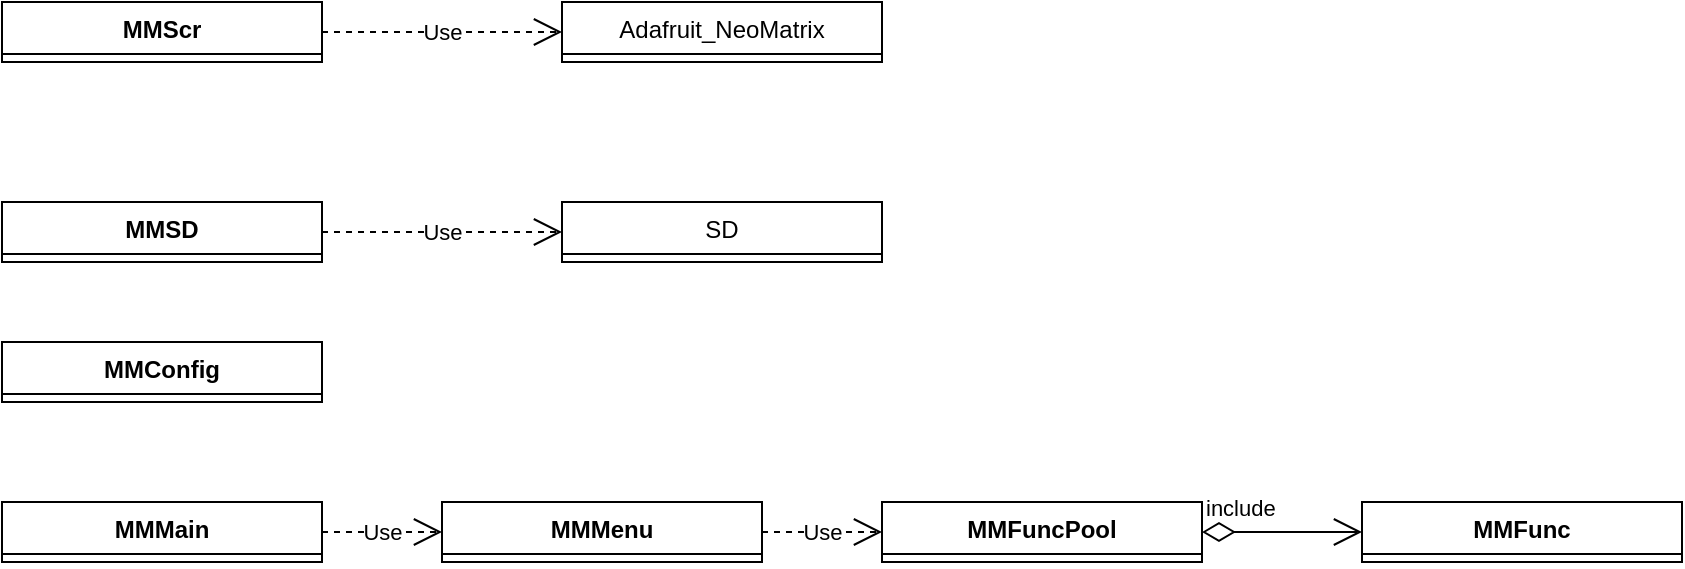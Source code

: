 <mxfile>
    <diagram id="Tj5E5Kw_MaCOXeDOylkp" name="软件结构">
        <mxGraphModel dx="1329" dy="780" grid="1" gridSize="10" guides="1" tooltips="1" connect="1" arrows="1" fold="1" page="1" pageScale="1" pageWidth="1169" pageHeight="827" math="0" shadow="0">
            <root>
                <mxCell id="0"/>
                <mxCell id="1" parent="0"/>
                <mxCell id="2" value="MMScr" style="swimlane;fontStyle=1;align=center;verticalAlign=top;childLayout=stackLayout;horizontal=1;startSize=26;horizontalStack=0;resizeParent=1;resizeParentMax=0;resizeLast=0;collapsible=1;marginBottom=0;" parent="1" vertex="1" collapsed="1">
                    <mxGeometry x="80" y="80" width="160" height="30" as="geometry">
                        <mxRectangle x="210" y="250" width="160" height="86" as="alternateBounds"/>
                    </mxGeometry>
                </mxCell>
                <mxCell id="3" value="+ field: type" style="text;strokeColor=none;fillColor=none;align=left;verticalAlign=top;spacingLeft=4;spacingRight=4;overflow=hidden;rotatable=0;points=[[0,0.5],[1,0.5]];portConstraint=eastwest;" parent="2" vertex="1">
                    <mxGeometry y="26" width="160" height="26" as="geometry"/>
                </mxCell>
                <mxCell id="4" value="" style="line;strokeWidth=1;fillColor=none;align=left;verticalAlign=middle;spacingTop=-1;spacingLeft=3;spacingRight=3;rotatable=0;labelPosition=right;points=[];portConstraint=eastwest;strokeColor=inherit;" parent="2" vertex="1">
                    <mxGeometry y="52" width="160" height="8" as="geometry"/>
                </mxCell>
                <mxCell id="5" value="+ method(type): type" style="text;strokeColor=none;fillColor=none;align=left;verticalAlign=top;spacingLeft=4;spacingRight=4;overflow=hidden;rotatable=0;points=[[0,0.5],[1,0.5]];portConstraint=eastwest;" parent="2" vertex="1">
                    <mxGeometry y="60" width="160" height="26" as="geometry"/>
                </mxCell>
                <mxCell id="6" value="Use" style="endArrow=open;endSize=12;dashed=1;html=1;" parent="1" source="2" target="7" edge="1">
                    <mxGeometry width="160" relative="1" as="geometry">
                        <mxPoint x="470" y="180" as="sourcePoint"/>
                        <mxPoint x="330" y="220" as="targetPoint"/>
                    </mxGeometry>
                </mxCell>
                <mxCell id="7" value="Adafruit_NeoMatrix" style="swimlane;fontStyle=0;childLayout=stackLayout;horizontal=1;startSize=26;fillColor=none;horizontalStack=0;resizeParent=1;resizeParentMax=0;resizeLast=0;collapsible=1;marginBottom=0;" parent="1" vertex="1" collapsed="1">
                    <mxGeometry x="360" y="80" width="160" height="30" as="geometry">
                        <mxRectangle x="360" y="250" width="180" height="104" as="alternateBounds"/>
                    </mxGeometry>
                </mxCell>
                <mxCell id="8" value="+ field: type" style="text;strokeColor=none;fillColor=none;align=left;verticalAlign=top;spacingLeft=4;spacingRight=4;overflow=hidden;rotatable=0;points=[[0,0.5],[1,0.5]];portConstraint=eastwest;" parent="7" vertex="1">
                    <mxGeometry y="26" width="180" height="26" as="geometry"/>
                </mxCell>
                <mxCell id="9" value="+ field: type" style="text;strokeColor=none;fillColor=none;align=left;verticalAlign=top;spacingLeft=4;spacingRight=4;overflow=hidden;rotatable=0;points=[[0,0.5],[1,0.5]];portConstraint=eastwest;" parent="7" vertex="1">
                    <mxGeometry y="52" width="180" height="26" as="geometry"/>
                </mxCell>
                <mxCell id="10" value="+ field: type" style="text;strokeColor=none;fillColor=none;align=left;verticalAlign=top;spacingLeft=4;spacingRight=4;overflow=hidden;rotatable=0;points=[[0,0.5],[1,0.5]];portConstraint=eastwest;" parent="7" vertex="1">
                    <mxGeometry y="78" width="180" height="26" as="geometry"/>
                </mxCell>
                <mxCell id="11" value="MMSD" style="swimlane;fontStyle=1;align=center;verticalAlign=top;childLayout=stackLayout;horizontal=1;startSize=26;horizontalStack=0;resizeParent=1;resizeParentMax=0;resizeLast=0;collapsible=1;marginBottom=0;" parent="1" vertex="1" collapsed="1">
                    <mxGeometry x="80" y="180" width="160" height="30" as="geometry">
                        <mxRectangle x="210" y="250" width="160" height="86" as="alternateBounds"/>
                    </mxGeometry>
                </mxCell>
                <mxCell id="12" value="+ field: type" style="text;strokeColor=none;fillColor=none;align=left;verticalAlign=top;spacingLeft=4;spacingRight=4;overflow=hidden;rotatable=0;points=[[0,0.5],[1,0.5]];portConstraint=eastwest;" parent="11" vertex="1">
                    <mxGeometry y="26" width="160" height="26" as="geometry"/>
                </mxCell>
                <mxCell id="13" value="" style="line;strokeWidth=1;fillColor=none;align=left;verticalAlign=middle;spacingTop=-1;spacingLeft=3;spacingRight=3;rotatable=0;labelPosition=right;points=[];portConstraint=eastwest;strokeColor=inherit;" parent="11" vertex="1">
                    <mxGeometry y="52" width="160" height="8" as="geometry"/>
                </mxCell>
                <mxCell id="14" value="+ method(type): type" style="text;strokeColor=none;fillColor=none;align=left;verticalAlign=top;spacingLeft=4;spacingRight=4;overflow=hidden;rotatable=0;points=[[0,0.5],[1,0.5]];portConstraint=eastwest;" parent="11" vertex="1">
                    <mxGeometry y="60" width="160" height="26" as="geometry"/>
                </mxCell>
                <mxCell id="15" value="Use" style="endArrow=open;endSize=12;dashed=1;html=1;" parent="1" source="11" target="16" edge="1">
                    <mxGeometry width="160" relative="1" as="geometry">
                        <mxPoint x="470" y="280" as="sourcePoint"/>
                        <mxPoint x="330" y="320" as="targetPoint"/>
                    </mxGeometry>
                </mxCell>
                <mxCell id="16" value="SD" style="swimlane;fontStyle=0;childLayout=stackLayout;horizontal=1;startSize=26;fillColor=none;horizontalStack=0;resizeParent=1;resizeParentMax=0;resizeLast=0;collapsible=1;marginBottom=0;" parent="1" vertex="1" collapsed="1">
                    <mxGeometry x="360" y="180" width="160" height="30" as="geometry">
                        <mxRectangle x="360" y="250" width="180" height="104" as="alternateBounds"/>
                    </mxGeometry>
                </mxCell>
                <mxCell id="17" value="+ field: type" style="text;strokeColor=none;fillColor=none;align=left;verticalAlign=top;spacingLeft=4;spacingRight=4;overflow=hidden;rotatable=0;points=[[0,0.5],[1,0.5]];portConstraint=eastwest;" parent="16" vertex="1">
                    <mxGeometry y="26" width="180" height="26" as="geometry"/>
                </mxCell>
                <mxCell id="18" value="+ field: type" style="text;strokeColor=none;fillColor=none;align=left;verticalAlign=top;spacingLeft=4;spacingRight=4;overflow=hidden;rotatable=0;points=[[0,0.5],[1,0.5]];portConstraint=eastwest;" parent="16" vertex="1">
                    <mxGeometry y="52" width="180" height="26" as="geometry"/>
                </mxCell>
                <mxCell id="19" value="+ field: type" style="text;strokeColor=none;fillColor=none;align=left;verticalAlign=top;spacingLeft=4;spacingRight=4;overflow=hidden;rotatable=0;points=[[0,0.5],[1,0.5]];portConstraint=eastwest;" parent="16" vertex="1">
                    <mxGeometry y="78" width="180" height="26" as="geometry"/>
                </mxCell>
                <mxCell id="20" value="MMMain" style="swimlane;fontStyle=1;align=center;verticalAlign=top;childLayout=stackLayout;horizontal=1;startSize=26;horizontalStack=0;resizeParent=1;resizeParentMax=0;resizeLast=0;collapsible=1;marginBottom=0;" vertex="1" collapsed="1" parent="1">
                    <mxGeometry x="80" y="330" width="160" height="30" as="geometry">
                        <mxRectangle x="210" y="250" width="160" height="86" as="alternateBounds"/>
                    </mxGeometry>
                </mxCell>
                <mxCell id="21" value="+ field: type" style="text;strokeColor=none;fillColor=none;align=left;verticalAlign=top;spacingLeft=4;spacingRight=4;overflow=hidden;rotatable=0;points=[[0,0.5],[1,0.5]];portConstraint=eastwest;" vertex="1" parent="20">
                    <mxGeometry y="26" width="160" height="26" as="geometry"/>
                </mxCell>
                <mxCell id="22" value="" style="line;strokeWidth=1;fillColor=none;align=left;verticalAlign=middle;spacingTop=-1;spacingLeft=3;spacingRight=3;rotatable=0;labelPosition=right;points=[];portConstraint=eastwest;strokeColor=inherit;" vertex="1" parent="20">
                    <mxGeometry y="52" width="160" height="8" as="geometry"/>
                </mxCell>
                <mxCell id="23" value="+ method(type): type" style="text;strokeColor=none;fillColor=none;align=left;verticalAlign=top;spacingLeft=4;spacingRight=4;overflow=hidden;rotatable=0;points=[[0,0.5],[1,0.5]];portConstraint=eastwest;" vertex="1" parent="20">
                    <mxGeometry y="60" width="160" height="26" as="geometry"/>
                </mxCell>
                <mxCell id="MpFkMRho8TKASG-0vysz-23" value="MMMenu" style="swimlane;fontStyle=1;align=center;verticalAlign=top;childLayout=stackLayout;horizontal=1;startSize=26;horizontalStack=0;resizeParent=1;resizeParentMax=0;resizeLast=0;collapsible=1;marginBottom=0;" vertex="1" collapsed="1" parent="1">
                    <mxGeometry x="300" y="330" width="160" height="30" as="geometry">
                        <mxRectangle x="210" y="250" width="160" height="86" as="alternateBounds"/>
                    </mxGeometry>
                </mxCell>
                <mxCell id="MpFkMRho8TKASG-0vysz-24" value="+ field: type" style="text;strokeColor=none;fillColor=none;align=left;verticalAlign=top;spacingLeft=4;spacingRight=4;overflow=hidden;rotatable=0;points=[[0,0.5],[1,0.5]];portConstraint=eastwest;" vertex="1" parent="MpFkMRho8TKASG-0vysz-23">
                    <mxGeometry y="26" width="160" height="26" as="geometry"/>
                </mxCell>
                <mxCell id="MpFkMRho8TKASG-0vysz-25" value="" style="line;strokeWidth=1;fillColor=none;align=left;verticalAlign=middle;spacingTop=-1;spacingLeft=3;spacingRight=3;rotatable=0;labelPosition=right;points=[];portConstraint=eastwest;strokeColor=inherit;" vertex="1" parent="MpFkMRho8TKASG-0vysz-23">
                    <mxGeometry y="52" width="160" height="8" as="geometry"/>
                </mxCell>
                <mxCell id="MpFkMRho8TKASG-0vysz-26" value="+ method(type): type" style="text;strokeColor=none;fillColor=none;align=left;verticalAlign=top;spacingLeft=4;spacingRight=4;overflow=hidden;rotatable=0;points=[[0,0.5],[1,0.5]];portConstraint=eastwest;" vertex="1" parent="MpFkMRho8TKASG-0vysz-23">
                    <mxGeometry y="60" width="160" height="26" as="geometry"/>
                </mxCell>
                <mxCell id="MpFkMRho8TKASG-0vysz-27" value="MMFuncPool" style="swimlane;fontStyle=1;align=center;verticalAlign=top;childLayout=stackLayout;horizontal=1;startSize=26;horizontalStack=0;resizeParent=1;resizeParentMax=0;resizeLast=0;collapsible=1;marginBottom=0;" vertex="1" collapsed="1" parent="1">
                    <mxGeometry x="520" y="330" width="160" height="30" as="geometry">
                        <mxRectangle x="210" y="250" width="160" height="86" as="alternateBounds"/>
                    </mxGeometry>
                </mxCell>
                <mxCell id="MpFkMRho8TKASG-0vysz-28" value="+ field: type" style="text;strokeColor=none;fillColor=none;align=left;verticalAlign=top;spacingLeft=4;spacingRight=4;overflow=hidden;rotatable=0;points=[[0,0.5],[1,0.5]];portConstraint=eastwest;" vertex="1" parent="MpFkMRho8TKASG-0vysz-27">
                    <mxGeometry y="26" width="160" height="26" as="geometry"/>
                </mxCell>
                <mxCell id="MpFkMRho8TKASG-0vysz-29" value="" style="line;strokeWidth=1;fillColor=none;align=left;verticalAlign=middle;spacingTop=-1;spacingLeft=3;spacingRight=3;rotatable=0;labelPosition=right;points=[];portConstraint=eastwest;strokeColor=inherit;" vertex="1" parent="MpFkMRho8TKASG-0vysz-27">
                    <mxGeometry y="52" width="160" height="8" as="geometry"/>
                </mxCell>
                <mxCell id="MpFkMRho8TKASG-0vysz-30" value="+ method(type): type" style="text;strokeColor=none;fillColor=none;align=left;verticalAlign=top;spacingLeft=4;spacingRight=4;overflow=hidden;rotatable=0;points=[[0,0.5],[1,0.5]];portConstraint=eastwest;" vertex="1" parent="MpFkMRho8TKASG-0vysz-27">
                    <mxGeometry y="60" width="160" height="26" as="geometry"/>
                </mxCell>
                <mxCell id="MpFkMRho8TKASG-0vysz-31" value="MMFunc" style="swimlane;fontStyle=1;align=center;verticalAlign=top;childLayout=stackLayout;horizontal=1;startSize=26;horizontalStack=0;resizeParent=1;resizeParentMax=0;resizeLast=0;collapsible=1;marginBottom=0;" vertex="1" collapsed="1" parent="1">
                    <mxGeometry x="760" y="330" width="160" height="30" as="geometry">
                        <mxRectangle x="210" y="250" width="160" height="86" as="alternateBounds"/>
                    </mxGeometry>
                </mxCell>
                <mxCell id="MpFkMRho8TKASG-0vysz-32" value="+ field: type" style="text;strokeColor=none;fillColor=none;align=left;verticalAlign=top;spacingLeft=4;spacingRight=4;overflow=hidden;rotatable=0;points=[[0,0.5],[1,0.5]];portConstraint=eastwest;" vertex="1" parent="MpFkMRho8TKASG-0vysz-31">
                    <mxGeometry y="26" width="160" height="26" as="geometry"/>
                </mxCell>
                <mxCell id="MpFkMRho8TKASG-0vysz-33" value="" style="line;strokeWidth=1;fillColor=none;align=left;verticalAlign=middle;spacingTop=-1;spacingLeft=3;spacingRight=3;rotatable=0;labelPosition=right;points=[];portConstraint=eastwest;strokeColor=inherit;" vertex="1" parent="MpFkMRho8TKASG-0vysz-31">
                    <mxGeometry y="52" width="160" height="8" as="geometry"/>
                </mxCell>
                <mxCell id="MpFkMRho8TKASG-0vysz-34" value="+ method(type): type" style="text;strokeColor=none;fillColor=none;align=left;verticalAlign=top;spacingLeft=4;spacingRight=4;overflow=hidden;rotatable=0;points=[[0,0.5],[1,0.5]];portConstraint=eastwest;" vertex="1" parent="MpFkMRho8TKASG-0vysz-31">
                    <mxGeometry y="60" width="160" height="26" as="geometry"/>
                </mxCell>
                <mxCell id="MpFkMRho8TKASG-0vysz-35" value="MMConfig" style="swimlane;fontStyle=1;align=center;verticalAlign=top;childLayout=stackLayout;horizontal=1;startSize=26;horizontalStack=0;resizeParent=1;resizeParentMax=0;resizeLast=0;collapsible=1;marginBottom=0;" vertex="1" collapsed="1" parent="1">
                    <mxGeometry x="80" y="250" width="160" height="30" as="geometry">
                        <mxRectangle x="210" y="250" width="160" height="86" as="alternateBounds"/>
                    </mxGeometry>
                </mxCell>
                <mxCell id="MpFkMRho8TKASG-0vysz-36" value="+ field: type" style="text;strokeColor=none;fillColor=none;align=left;verticalAlign=top;spacingLeft=4;spacingRight=4;overflow=hidden;rotatable=0;points=[[0,0.5],[1,0.5]];portConstraint=eastwest;" vertex="1" parent="MpFkMRho8TKASG-0vysz-35">
                    <mxGeometry y="26" width="160" height="26" as="geometry"/>
                </mxCell>
                <mxCell id="MpFkMRho8TKASG-0vysz-37" value="" style="line;strokeWidth=1;fillColor=none;align=left;verticalAlign=middle;spacingTop=-1;spacingLeft=3;spacingRight=3;rotatable=0;labelPosition=right;points=[];portConstraint=eastwest;strokeColor=inherit;" vertex="1" parent="MpFkMRho8TKASG-0vysz-35">
                    <mxGeometry y="52" width="160" height="8" as="geometry"/>
                </mxCell>
                <mxCell id="MpFkMRho8TKASG-0vysz-38" value="+ method(type): type" style="text;strokeColor=none;fillColor=none;align=left;verticalAlign=top;spacingLeft=4;spacingRight=4;overflow=hidden;rotatable=0;points=[[0,0.5],[1,0.5]];portConstraint=eastwest;" vertex="1" parent="MpFkMRho8TKASG-0vysz-35">
                    <mxGeometry y="60" width="160" height="26" as="geometry"/>
                </mxCell>
                <mxCell id="MpFkMRho8TKASG-0vysz-39" value="Use" style="endArrow=open;endSize=12;dashed=1;html=1;" edge="1" parent="1" source="20" target="MpFkMRho8TKASG-0vysz-23">
                    <mxGeometry width="160" relative="1" as="geometry">
                        <mxPoint x="430" y="350" as="sourcePoint"/>
                        <mxPoint x="350" y="510" as="targetPoint"/>
                    </mxGeometry>
                </mxCell>
                <mxCell id="MpFkMRho8TKASG-0vysz-40" value="Use" style="endArrow=open;endSize=12;dashed=1;html=1;" edge="1" parent="1" source="MpFkMRho8TKASG-0vysz-23" target="MpFkMRho8TKASG-0vysz-27">
                    <mxGeometry width="160" relative="1" as="geometry">
                        <mxPoint x="430" y="350" as="sourcePoint"/>
                        <mxPoint x="590" y="350" as="targetPoint"/>
                    </mxGeometry>
                </mxCell>
                <mxCell id="MpFkMRho8TKASG-0vysz-42" value="include" style="endArrow=open;html=1;endSize=12;startArrow=diamondThin;startSize=14;startFill=0;edgeStyle=orthogonalEdgeStyle;align=left;verticalAlign=bottom;" edge="1" parent="1" source="MpFkMRho8TKASG-0vysz-27" target="MpFkMRho8TKASG-0vysz-31">
                    <mxGeometry x="-1" y="3" relative="1" as="geometry">
                        <mxPoint x="430" y="350" as="sourcePoint"/>
                        <mxPoint x="590" y="350" as="targetPoint"/>
                    </mxGeometry>
                </mxCell>
            </root>
        </mxGraphModel>
    </diagram>
    <diagram id="qZWtXNgtY72obGXz8a7V" name="功能池">
        <mxGraphModel dx="1329" dy="780" grid="1" gridSize="10" guides="1" tooltips="1" connect="1" arrows="1" fold="1" page="1" pageScale="1" pageWidth="1169" pageHeight="827" math="0" shadow="0">
            <root>
                <mxCell id="0"/>
                <mxCell id="1" parent="0"/>
                <mxCell id="mtSYC7mejt7C6uThegBN-5" value="Function Pool" style="swimlane;" parent="1" vertex="1">
                    <mxGeometry x="590" y="140" width="210" height="440" as="geometry"/>
                </mxCell>
                <mxCell id="mtSYC7mejt7C6uThegBN-6" value="MMF_MatrixTest" style="swimlane;fontStyle=1;align=center;verticalAlign=top;childLayout=stackLayout;horizontal=1;startSize=26;horizontalStack=0;resizeParent=1;resizeParentMax=0;resizeLast=0;collapsible=1;marginBottom=0;" parent="mtSYC7mejt7C6uThegBN-5" vertex="1" collapsed="1">
                    <mxGeometry x="20" y="140" width="170" height="30" as="geometry">
                        <mxRectangle x="70" y="80" width="160" height="86" as="alternateBounds"/>
                    </mxGeometry>
                </mxCell>
                <mxCell id="mtSYC7mejt7C6uThegBN-7" value="+ field: type" style="text;strokeColor=none;fillColor=none;align=left;verticalAlign=top;spacingLeft=4;spacingRight=4;overflow=hidden;rotatable=0;points=[[0,0.5],[1,0.5]];portConstraint=eastwest;" parent="mtSYC7mejt7C6uThegBN-6" vertex="1">
                    <mxGeometry y="26" width="160" height="26" as="geometry"/>
                </mxCell>
                <mxCell id="mtSYC7mejt7C6uThegBN-8" value="" style="line;strokeWidth=1;fillColor=none;align=left;verticalAlign=middle;spacingTop=-1;spacingLeft=3;spacingRight=3;rotatable=0;labelPosition=right;points=[];portConstraint=eastwest;strokeColor=inherit;" parent="mtSYC7mejt7C6uThegBN-6" vertex="1">
                    <mxGeometry y="52" width="160" height="8" as="geometry"/>
                </mxCell>
                <mxCell id="mtSYC7mejt7C6uThegBN-9" value="+ method(type): type" style="text;strokeColor=none;fillColor=none;align=left;verticalAlign=top;spacingLeft=4;spacingRight=4;overflow=hidden;rotatable=0;points=[[0,0.5],[1,0.5]];portConstraint=eastwest;" parent="mtSYC7mejt7C6uThegBN-6" vertex="1">
                    <mxGeometry y="60" width="160" height="26" as="geometry"/>
                </mxCell>
                <mxCell id="N3A6WUa9R8gxcefsLdch-1" value="MMF_DispTime" style="swimlane;fontStyle=1;align=center;verticalAlign=top;childLayout=stackLayout;horizontal=1;startSize=26;horizontalStack=0;resizeParent=1;resizeParentMax=0;resizeLast=0;collapsible=1;marginBottom=0;" parent="mtSYC7mejt7C6uThegBN-5" vertex="1" collapsed="1">
                    <mxGeometry x="20" y="40" width="170" height="30" as="geometry">
                        <mxRectangle x="70" y="80" width="160" height="86" as="alternateBounds"/>
                    </mxGeometry>
                </mxCell>
                <mxCell id="N3A6WUa9R8gxcefsLdch-2" value="+ field: type" style="text;strokeColor=none;fillColor=none;align=left;verticalAlign=top;spacingLeft=4;spacingRight=4;overflow=hidden;rotatable=0;points=[[0,0.5],[1,0.5]];portConstraint=eastwest;" parent="N3A6WUa9R8gxcefsLdch-1" vertex="1">
                    <mxGeometry y="26" width="160" height="26" as="geometry"/>
                </mxCell>
                <mxCell id="N3A6WUa9R8gxcefsLdch-3" value="" style="line;strokeWidth=1;fillColor=none;align=left;verticalAlign=middle;spacingTop=-1;spacingLeft=3;spacingRight=3;rotatable=0;labelPosition=right;points=[];portConstraint=eastwest;strokeColor=inherit;" parent="N3A6WUa9R8gxcefsLdch-1" vertex="1">
                    <mxGeometry y="52" width="160" height="8" as="geometry"/>
                </mxCell>
                <mxCell id="N3A6WUa9R8gxcefsLdch-4" value="+ method(type): type" style="text;strokeColor=none;fillColor=none;align=left;verticalAlign=top;spacingLeft=4;spacingRight=4;overflow=hidden;rotatable=0;points=[[0,0.5],[1,0.5]];portConstraint=eastwest;" parent="N3A6WUa9R8gxcefsLdch-1" vertex="1">
                    <mxGeometry y="60" width="160" height="26" as="geometry"/>
                </mxCell>
                <mxCell id="N3A6WUa9R8gxcefsLdch-6" value="MMF_DispDate" style="swimlane;fontStyle=1;align=center;verticalAlign=top;childLayout=stackLayout;horizontal=1;startSize=26;horizontalStack=0;resizeParent=1;resizeParentMax=0;resizeLast=0;collapsible=1;marginBottom=0;" parent="mtSYC7mejt7C6uThegBN-5" vertex="1" collapsed="1">
                    <mxGeometry x="20" y="90" width="170" height="30" as="geometry">
                        <mxRectangle x="70" y="80" width="160" height="86" as="alternateBounds"/>
                    </mxGeometry>
                </mxCell>
                <mxCell id="N3A6WUa9R8gxcefsLdch-7" value="+ field: type" style="text;strokeColor=none;fillColor=none;align=left;verticalAlign=top;spacingLeft=4;spacingRight=4;overflow=hidden;rotatable=0;points=[[0,0.5],[1,0.5]];portConstraint=eastwest;" parent="N3A6WUa9R8gxcefsLdch-6" vertex="1">
                    <mxGeometry y="26" width="160" height="26" as="geometry"/>
                </mxCell>
                <mxCell id="N3A6WUa9R8gxcefsLdch-8" value="" style="line;strokeWidth=1;fillColor=none;align=left;verticalAlign=middle;spacingTop=-1;spacingLeft=3;spacingRight=3;rotatable=0;labelPosition=right;points=[];portConstraint=eastwest;strokeColor=inherit;" parent="N3A6WUa9R8gxcefsLdch-6" vertex="1">
                    <mxGeometry y="52" width="160" height="8" as="geometry"/>
                </mxCell>
                <mxCell id="N3A6WUa9R8gxcefsLdch-9" value="+ method(type): type" style="text;strokeColor=none;fillColor=none;align=left;verticalAlign=top;spacingLeft=4;spacingRight=4;overflow=hidden;rotatable=0;points=[[0,0.5],[1,0.5]];portConstraint=eastwest;" parent="N3A6WUa9R8gxcefsLdch-6" vertex="1">
                    <mxGeometry y="60" width="160" height="26" as="geometry"/>
                </mxCell>
                <mxCell id="slj5Dt6TD2epweXtnnXP-1" value="MMFunc" style="swimlane;fontStyle=1;align=center;verticalAlign=top;childLayout=stackLayout;horizontal=1;startSize=26;horizontalStack=0;resizeParent=1;resizeParentMax=0;resizeLast=0;collapsible=1;marginBottom=0;" parent="1" vertex="1">
                    <mxGeometry x="910" y="270" width="190" height="104" as="geometry">
                        <mxRectangle x="850" y="230" width="90" height="30" as="alternateBounds"/>
                    </mxGeometry>
                </mxCell>
                <mxCell id="slj5Dt6TD2epweXtnnXP-2" value="+ FType:  MMFType_t&#10;+ FID:  MMFID_t" style="text;strokeColor=none;fillColor=none;align=left;verticalAlign=top;spacingLeft=4;spacingRight=4;overflow=hidden;rotatable=0;points=[[0,0.5],[1,0.5]];portConstraint=eastwest;" parent="slj5Dt6TD2epweXtnnXP-1" vertex="1">
                    <mxGeometry y="26" width="190" height="44" as="geometry"/>
                </mxCell>
                <mxCell id="slj5Dt6TD2epweXtnnXP-3" value="" style="line;strokeWidth=1;fillColor=none;align=left;verticalAlign=middle;spacingTop=-1;spacingLeft=3;spacingRight=3;rotatable=0;labelPosition=right;points=[];portConstraint=eastwest;strokeColor=inherit;" parent="slj5Dt6TD2epweXtnnXP-1" vertex="1">
                    <mxGeometry y="70" width="190" height="8" as="geometry"/>
                </mxCell>
                <mxCell id="slj5Dt6TD2epweXtnnXP-4" value="+ Exec(IDelay): MMFExecR_t" style="text;strokeColor=none;fillColor=none;align=left;verticalAlign=top;spacingLeft=4;spacingRight=4;overflow=hidden;rotatable=0;points=[[0,0.5],[1,0.5]];portConstraint=eastwest;" parent="slj5Dt6TD2epweXtnnXP-1" vertex="1">
                    <mxGeometry y="78" width="190" height="26" as="geometry"/>
                </mxCell>
                <mxCell id="A-f4aRzyIkGifyVtVciF-2" value="" style="endArrow=block;dashed=1;endFill=0;endSize=12;html=1;" edge="1" parent="1" source="N3A6WUa9R8gxcefsLdch-1" target="slj5Dt6TD2epweXtnnXP-1">
                    <mxGeometry width="160" relative="1" as="geometry">
                        <mxPoint x="540" y="270" as="sourcePoint"/>
                        <mxPoint x="700" y="270" as="targetPoint"/>
                    </mxGeometry>
                </mxCell>
                <mxCell id="A-f4aRzyIkGifyVtVciF-3" value="" style="endArrow=block;dashed=1;endFill=0;endSize=12;html=1;" edge="1" parent="1" source="N3A6WUa9R8gxcefsLdch-6" target="slj5Dt6TD2epweXtnnXP-1">
                    <mxGeometry width="160" relative="1" as="geometry">
                        <mxPoint x="604.185" y="160" as="sourcePoint"/>
                        <mxPoint x="950" y="292.376" as="targetPoint"/>
                    </mxGeometry>
                </mxCell>
                <mxCell id="A-f4aRzyIkGifyVtVciF-4" value="" style="endArrow=block;dashed=1;endFill=0;endSize=12;html=1;" edge="1" parent="1" source="mtSYC7mejt7C6uThegBN-6" target="slj5Dt6TD2epweXtnnXP-1">
                    <mxGeometry width="160" relative="1" as="geometry">
                        <mxPoint x="614.185" y="170" as="sourcePoint"/>
                        <mxPoint x="960" y="302.376" as="targetPoint"/>
                    </mxGeometry>
                </mxCell>
                <mxCell id="A-f4aRzyIkGifyVtVciF-14" value="MMMenu" style="swimlane;" vertex="1" parent="1">
                    <mxGeometry x="230" y="140" width="210" height="440" as="geometry"/>
                </mxCell>
                <mxCell id="A-f4aRzyIkGifyVtVciF-15" value="MMMenuItem" style="swimlane;fontStyle=1;align=center;verticalAlign=top;childLayout=stackLayout;horizontal=1;startSize=26;horizontalStack=0;resizeParent=1;resizeParentMax=0;resizeLast=0;collapsible=1;marginBottom=0;" vertex="1" collapsed="1" parent="A-f4aRzyIkGifyVtVciF-14">
                    <mxGeometry x="20" y="140" width="170" height="30" as="geometry">
                        <mxRectangle x="70" y="80" width="160" height="86" as="alternateBounds"/>
                    </mxGeometry>
                </mxCell>
                <mxCell id="A-f4aRzyIkGifyVtVciF-16" value="+ field: type" style="text;strokeColor=none;fillColor=none;align=left;verticalAlign=top;spacingLeft=4;spacingRight=4;overflow=hidden;rotatable=0;points=[[0,0.5],[1,0.5]];portConstraint=eastwest;" vertex="1" parent="A-f4aRzyIkGifyVtVciF-15">
                    <mxGeometry y="26" width="160" height="26" as="geometry"/>
                </mxCell>
                <mxCell id="A-f4aRzyIkGifyVtVciF-17" value="" style="line;strokeWidth=1;fillColor=none;align=left;verticalAlign=middle;spacingTop=-1;spacingLeft=3;spacingRight=3;rotatable=0;labelPosition=right;points=[];portConstraint=eastwest;strokeColor=inherit;" vertex="1" parent="A-f4aRzyIkGifyVtVciF-15">
                    <mxGeometry y="52" width="160" height="8" as="geometry"/>
                </mxCell>
                <mxCell id="A-f4aRzyIkGifyVtVciF-18" value="+ method(type): type" style="text;strokeColor=none;fillColor=none;align=left;verticalAlign=top;spacingLeft=4;spacingRight=4;overflow=hidden;rotatable=0;points=[[0,0.5],[1,0.5]];portConstraint=eastwest;" vertex="1" parent="A-f4aRzyIkGifyVtVciF-15">
                    <mxGeometry y="60" width="160" height="26" as="geometry"/>
                </mxCell>
                <mxCell id="A-f4aRzyIkGifyVtVciF-19" value="MMMenuItem" style="swimlane;fontStyle=1;align=center;verticalAlign=top;childLayout=stackLayout;horizontal=1;startSize=26;horizontalStack=0;resizeParent=1;resizeParentMax=0;resizeLast=0;collapsible=1;marginBottom=0;" vertex="1" collapsed="1" parent="A-f4aRzyIkGifyVtVciF-14">
                    <mxGeometry x="20" y="40" width="170" height="30" as="geometry">
                        <mxRectangle x="70" y="80" width="160" height="86" as="alternateBounds"/>
                    </mxGeometry>
                </mxCell>
                <mxCell id="A-f4aRzyIkGifyVtVciF-20" value="+ field: type" style="text;strokeColor=none;fillColor=none;align=left;verticalAlign=top;spacingLeft=4;spacingRight=4;overflow=hidden;rotatable=0;points=[[0,0.5],[1,0.5]];portConstraint=eastwest;" vertex="1" parent="A-f4aRzyIkGifyVtVciF-19">
                    <mxGeometry y="26" width="160" height="26" as="geometry"/>
                </mxCell>
                <mxCell id="A-f4aRzyIkGifyVtVciF-21" value="" style="line;strokeWidth=1;fillColor=none;align=left;verticalAlign=middle;spacingTop=-1;spacingLeft=3;spacingRight=3;rotatable=0;labelPosition=right;points=[];portConstraint=eastwest;strokeColor=inherit;" vertex="1" parent="A-f4aRzyIkGifyVtVciF-19">
                    <mxGeometry y="52" width="160" height="8" as="geometry"/>
                </mxCell>
                <mxCell id="A-f4aRzyIkGifyVtVciF-22" value="+ method(type): type" style="text;strokeColor=none;fillColor=none;align=left;verticalAlign=top;spacingLeft=4;spacingRight=4;overflow=hidden;rotatable=0;points=[[0,0.5],[1,0.5]];portConstraint=eastwest;" vertex="1" parent="A-f4aRzyIkGifyVtVciF-19">
                    <mxGeometry y="60" width="160" height="26" as="geometry"/>
                </mxCell>
                <mxCell id="A-f4aRzyIkGifyVtVciF-23" value="MMMenuItem" style="swimlane;fontStyle=1;align=center;verticalAlign=top;childLayout=stackLayout;horizontal=1;startSize=26;horizontalStack=0;resizeParent=1;resizeParentMax=0;resizeLast=0;collapsible=1;marginBottom=0;" vertex="1" collapsed="1" parent="A-f4aRzyIkGifyVtVciF-14">
                    <mxGeometry x="20" y="90" width="170" height="30" as="geometry">
                        <mxRectangle x="70" y="80" width="160" height="86" as="alternateBounds"/>
                    </mxGeometry>
                </mxCell>
                <mxCell id="A-f4aRzyIkGifyVtVciF-24" value="+ field: type" style="text;strokeColor=none;fillColor=none;align=left;verticalAlign=top;spacingLeft=4;spacingRight=4;overflow=hidden;rotatable=0;points=[[0,0.5],[1,0.5]];portConstraint=eastwest;" vertex="1" parent="A-f4aRzyIkGifyVtVciF-23">
                    <mxGeometry y="26" width="160" height="26" as="geometry"/>
                </mxCell>
                <mxCell id="A-f4aRzyIkGifyVtVciF-25" value="" style="line;strokeWidth=1;fillColor=none;align=left;verticalAlign=middle;spacingTop=-1;spacingLeft=3;spacingRight=3;rotatable=0;labelPosition=right;points=[];portConstraint=eastwest;strokeColor=inherit;" vertex="1" parent="A-f4aRzyIkGifyVtVciF-23">
                    <mxGeometry y="52" width="160" height="8" as="geometry"/>
                </mxCell>
                <mxCell id="A-f4aRzyIkGifyVtVciF-26" value="+ method(type): type" style="text;strokeColor=none;fillColor=none;align=left;verticalAlign=top;spacingLeft=4;spacingRight=4;overflow=hidden;rotatable=0;points=[[0,0.5],[1,0.5]];portConstraint=eastwest;" vertex="1" parent="A-f4aRzyIkGifyVtVciF-23">
                    <mxGeometry y="60" width="160" height="26" as="geometry"/>
                </mxCell>
                <mxCell id="A-f4aRzyIkGifyVtVciF-27" value="Use&lt;br&gt;FID" style="endArrow=open;endSize=12;dashed=1;html=1;" edge="1" parent="1" source="A-f4aRzyIkGifyVtVciF-14" target="mtSYC7mejt7C6uThegBN-5">
                    <mxGeometry width="160" relative="1" as="geometry">
                        <mxPoint x="425" y="650" as="sourcePoint"/>
                        <mxPoint x="585" y="650" as="targetPoint"/>
                    </mxGeometry>
                </mxCell>
            </root>
        </mxGraphModel>
    </diagram>
    <diagram id="oQMcG9z8VhO-p7G9LIxW" name="事件回调">
        <mxGraphModel dx="983" dy="577" grid="1" gridSize="10" guides="1" tooltips="1" connect="1" arrows="1" fold="1" page="1" pageScale="1" pageWidth="1169" pageHeight="827" math="0" shadow="0">
            <root>
                <mxCell id="0"/>
                <mxCell id="1" parent="0"/>
                <mxCell id="UGRa73J7rKybrIOLbfBK-8" value="callback" style="html=1;verticalAlign=bottom;endArrow=block;exitX=0;exitY=0;exitDx=0;exitDy=0;edgeStyle=orthogonalEdgeStyle;" edge="1" target="7gy6wdjCxKqFJUIRGFjU-1" parent="1" source="Yr86g3v64VauLpSC9NoQ-1">
                    <mxGeometry relative="1" as="geometry">
                        <mxPoint x="640.38" y="294" as="sourcePoint"/>
                        <mxPoint x="560.38" y="308.5" as="targetPoint"/>
                        <Array as="points">
                            <mxPoint x="700.38" y="310"/>
                        </Array>
                    </mxGeometry>
                </mxCell>
                <mxCell id="UGRa73J7rKybrIOLbfBK-9" value="return" style="html=1;verticalAlign=bottom;endArrow=open;dashed=1;endSize=8;entryX=0;entryY=0.75;entryDx=0;entryDy=0;edgeStyle=orthogonalEdgeStyle;" edge="1" source="7gy6wdjCxKqFJUIRGFjU-1" parent="1" target="Yr86g3v64VauLpSC9NoQ-1">
                    <mxGeometry relative="1" as="geometry">
                        <mxPoint x="700.38" y="324" as="targetPoint"/>
                        <mxPoint x="560.38" y="331.5" as="sourcePoint"/>
                        <Array as="points">
                            <mxPoint x="610.38" y="332"/>
                        </Array>
                    </mxGeometry>
                </mxCell>
                <mxCell id="cyiY-suTv8symeEP-7os-1" value="MMMain" style="swimlane;fontStyle=1;align=center;verticalAlign=top;childLayout=stackLayout;horizontal=1;startSize=26;horizontalStack=0;resizeParent=1;resizeParentMax=0;resizeLast=0;collapsible=1;marginBottom=0;" vertex="1" collapsed="1" parent="1">
                    <mxGeometry x="210.38" y="306" width="160" height="30" as="geometry">
                        <mxRectangle x="210" y="250" width="160" height="86" as="alternateBounds"/>
                    </mxGeometry>
                </mxCell>
                <mxCell id="cyiY-suTv8symeEP-7os-2" value="+ field: type" style="text;strokeColor=none;fillColor=none;align=left;verticalAlign=top;spacingLeft=4;spacingRight=4;overflow=hidden;rotatable=0;points=[[0,0.5],[1,0.5]];portConstraint=eastwest;" vertex="1" parent="cyiY-suTv8symeEP-7os-1">
                    <mxGeometry y="26" width="160" height="26" as="geometry"/>
                </mxCell>
                <mxCell id="cyiY-suTv8symeEP-7os-3" value="" style="line;strokeWidth=1;fillColor=none;align=left;verticalAlign=middle;spacingTop=-1;spacingLeft=3;spacingRight=3;rotatable=0;labelPosition=right;points=[];portConstraint=eastwest;strokeColor=inherit;" vertex="1" parent="cyiY-suTv8symeEP-7os-1">
                    <mxGeometry y="52" width="160" height="8" as="geometry"/>
                </mxCell>
                <mxCell id="cyiY-suTv8symeEP-7os-4" value="+ method(type): type" style="text;strokeColor=none;fillColor=none;align=left;verticalAlign=top;spacingLeft=4;spacingRight=4;overflow=hidden;rotatable=0;points=[[0,0.5],[1,0.5]];portConstraint=eastwest;" vertex="1" parent="cyiY-suTv8symeEP-7os-1">
                    <mxGeometry y="60" width="160" height="26" as="geometry"/>
                </mxCell>
                <mxCell id="Yr86g3v64VauLpSC9NoQ-1" value="MMFunc" style="swimlane;fontStyle=1;align=center;verticalAlign=top;childLayout=stackLayout;horizontal=1;startSize=26;horizontalStack=0;resizeParent=1;resizeParentMax=0;resizeLast=0;collapsible=1;marginBottom=0;" vertex="1" collapsed="1" parent="1">
                    <mxGeometry x="700.38" y="309" width="160" height="30" as="geometry">
                        <mxRectangle x="210" y="250" width="160" height="86" as="alternateBounds"/>
                    </mxGeometry>
                </mxCell>
                <mxCell id="Yr86g3v64VauLpSC9NoQ-2" value="+ field: type" style="text;strokeColor=none;fillColor=none;align=left;verticalAlign=top;spacingLeft=4;spacingRight=4;overflow=hidden;rotatable=0;points=[[0,0.5],[1,0.5]];portConstraint=eastwest;" vertex="1" parent="Yr86g3v64VauLpSC9NoQ-1">
                    <mxGeometry y="26" width="160" height="26" as="geometry"/>
                </mxCell>
                <mxCell id="Yr86g3v64VauLpSC9NoQ-3" value="" style="line;strokeWidth=1;fillColor=none;align=left;verticalAlign=middle;spacingTop=-1;spacingLeft=3;spacingRight=3;rotatable=0;labelPosition=right;points=[];portConstraint=eastwest;strokeColor=inherit;" vertex="1" parent="Yr86g3v64VauLpSC9NoQ-1">
                    <mxGeometry y="52" width="160" height="8" as="geometry"/>
                </mxCell>
                <mxCell id="Yr86g3v64VauLpSC9NoQ-4" value="+ method(type): type" style="text;strokeColor=none;fillColor=none;align=left;verticalAlign=top;spacingLeft=4;spacingRight=4;overflow=hidden;rotatable=0;points=[[0,0.5],[1,0.5]];portConstraint=eastwest;" vertex="1" parent="Yr86g3v64VauLpSC9NoQ-1">
                    <mxGeometry y="60" width="160" height="26" as="geometry"/>
                </mxCell>
                <mxCell id="7gy6wdjCxKqFJUIRGFjU-1" value="«interface»&lt;br&gt;&lt;div&gt;&lt;b&gt;InquireDelay&lt;/b&gt;&lt;/div&gt;" style="html=1;fontColor=#FFFFFF;" vertex="1" parent="1">
                    <mxGeometry x="420.38" y="296" width="110" height="50" as="geometry"/>
                </mxCell>
                <mxCell id="7gy6wdjCxKqFJUIRGFjU-2" value="" style="endArrow=classic;html=1;fontColor=#FFFFFF;edgeStyle=orthogonalEdgeStyle;" edge="1" parent="1" source="cyiY-suTv8symeEP-7os-1" target="cyiY-suTv8symeEP-7os-1">
                    <mxGeometry width="50" height="50" relative="1" as="geometry">
                        <mxPoint x="500.38" y="280" as="sourcePoint"/>
                        <mxPoint x="140.38" y="170" as="targetPoint"/>
                        <Array as="points">
                            <mxPoint x="290.38" y="388"/>
                            <mxPoint x="120.38" y="388"/>
                            <mxPoint x="120.38" y="240.0"/>
                            <mxPoint x="290.38" y="240.0"/>
                        </Array>
                    </mxGeometry>
                </mxCell>
                <mxCell id="7gy6wdjCxKqFJUIRGFjU-3" value="Event Loop" style="edgeLabel;html=1;align=center;verticalAlign=middle;resizable=0;points=[];fontColor=#FFFFFF;" vertex="1" connectable="0" parent="7gy6wdjCxKqFJUIRGFjU-2">
                    <mxGeometry x="0.635" y="1" relative="1" as="geometry">
                        <mxPoint x="-126" y="82" as="offset"/>
                    </mxGeometry>
                </mxCell>
                <mxCell id="7gy6wdjCxKqFJUIRGFjU-4" value="" style="endArrow=block;dashed=1;endFill=0;endSize=12;html=1;fontColor=#FFFFFF;" edge="1" parent="1" source="cyiY-suTv8symeEP-7os-1" target="7gy6wdjCxKqFJUIRGFjU-1">
                    <mxGeometry width="160" relative="1" as="geometry">
                        <mxPoint x="440.38" y="250.0" as="sourcePoint"/>
                        <mxPoint x="600.38" y="250.0" as="targetPoint"/>
                    </mxGeometry>
                </mxCell>
            </root>
        </mxGraphModel>
    </diagram>
</mxfile>